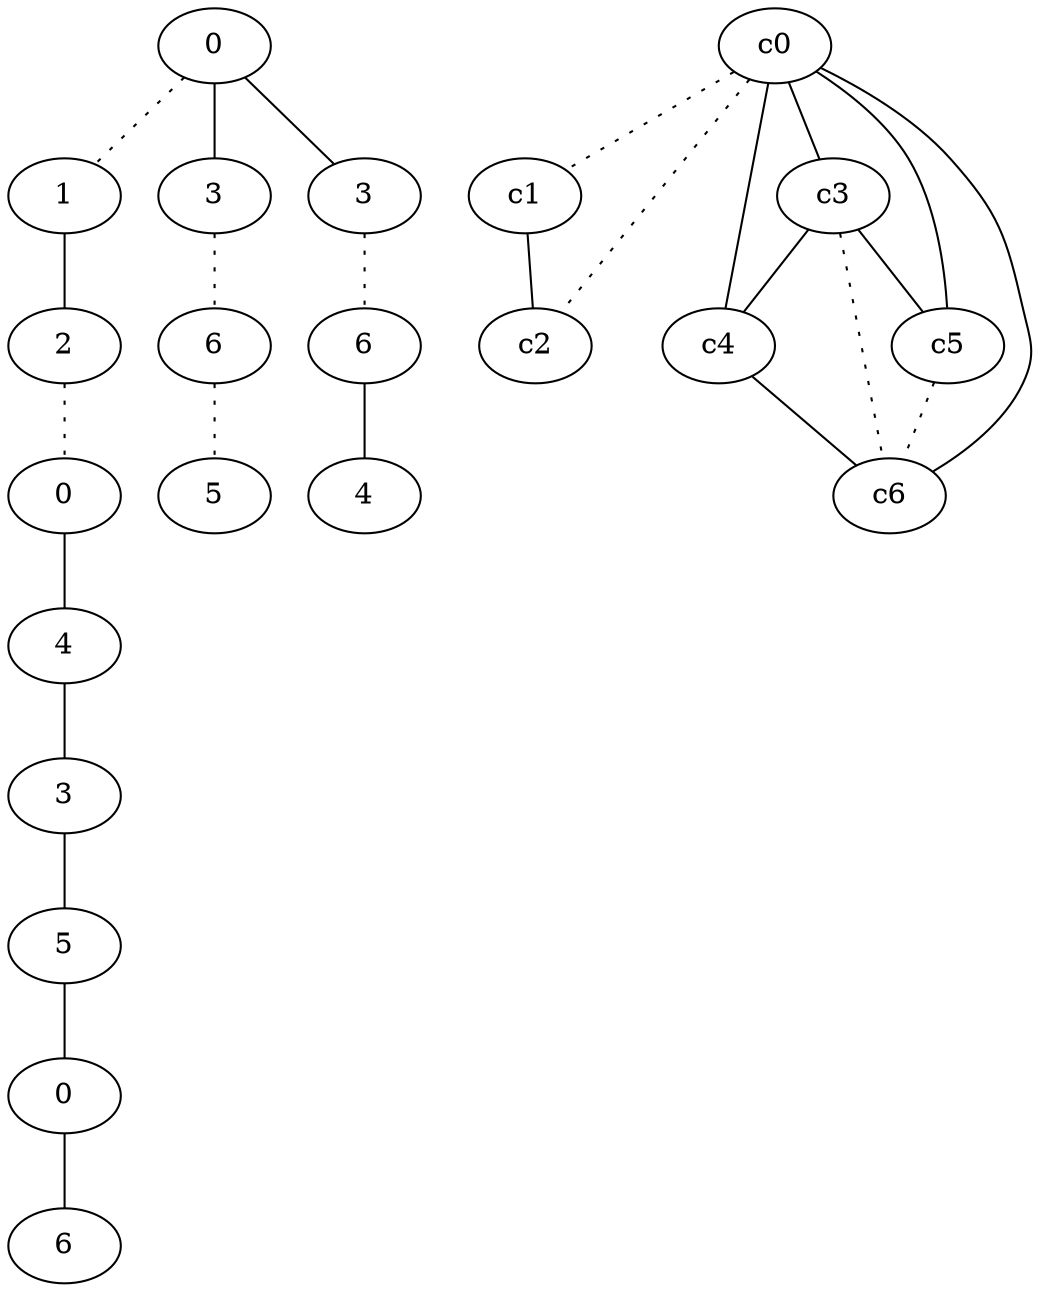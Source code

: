 graph {
a0[label=0];
a1[label=1];
a2[label=2];
a3[label=0];
a4[label=4];
a5[label=3];
a6[label=5];
a7[label=0];
a8[label=6];
a9[label=3];
a10[label=6];
a11[label=5];
a12[label=3];
a13[label=6];
a14[label=4];
a0 -- a1 [style=dotted];
a0 -- a9;
a0 -- a12;
a1 -- a2;
a2 -- a3 [style=dotted];
a3 -- a4;
a4 -- a5;
a5 -- a6;
a6 -- a7;
a7 -- a8;
a9 -- a10 [style=dotted];
a10 -- a11 [style=dotted];
a12 -- a13 [style=dotted];
a13 -- a14;
c0 -- c1 [style=dotted];
c0 -- c2 [style=dotted];
c0 -- c3;
c0 -- c4;
c0 -- c5;
c0 -- c6;
c1 -- c2;
c3 -- c4;
c3 -- c5;
c3 -- c6 [style=dotted];
c4 -- c6;
c5 -- c6 [style=dotted];
}
